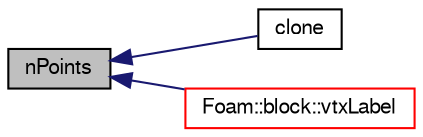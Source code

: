 digraph "nPoints"
{
  bgcolor="transparent";
  edge [fontname="FreeSans",fontsize="10",labelfontname="FreeSans",labelfontsize="10"];
  node [fontname="FreeSans",fontsize="10",shape=record];
  rankdir="LR";
  Node154 [label="nPoints",height=0.2,width=0.4,color="black", fillcolor="grey75", style="filled", fontcolor="black"];
  Node154 -> Node155 [dir="back",color="midnightblue",fontsize="10",style="solid",fontname="FreeSans"];
  Node155 [label="clone",height=0.2,width=0.4,color="black",URL="$a24714.html#a404c9f17b14ccdfc08016228286a0431",tooltip="Clone. "];
  Node154 -> Node156 [dir="back",color="midnightblue",fontsize="10",style="solid",fontname="FreeSans"];
  Node156 [label="Foam::block::vtxLabel",height=0.2,width=0.4,color="red",URL="$a24710.html#ab00b258216fe0243014d43eabeb41845",tooltip="Vertex label offset for a particular i,j,k position. "];
}
